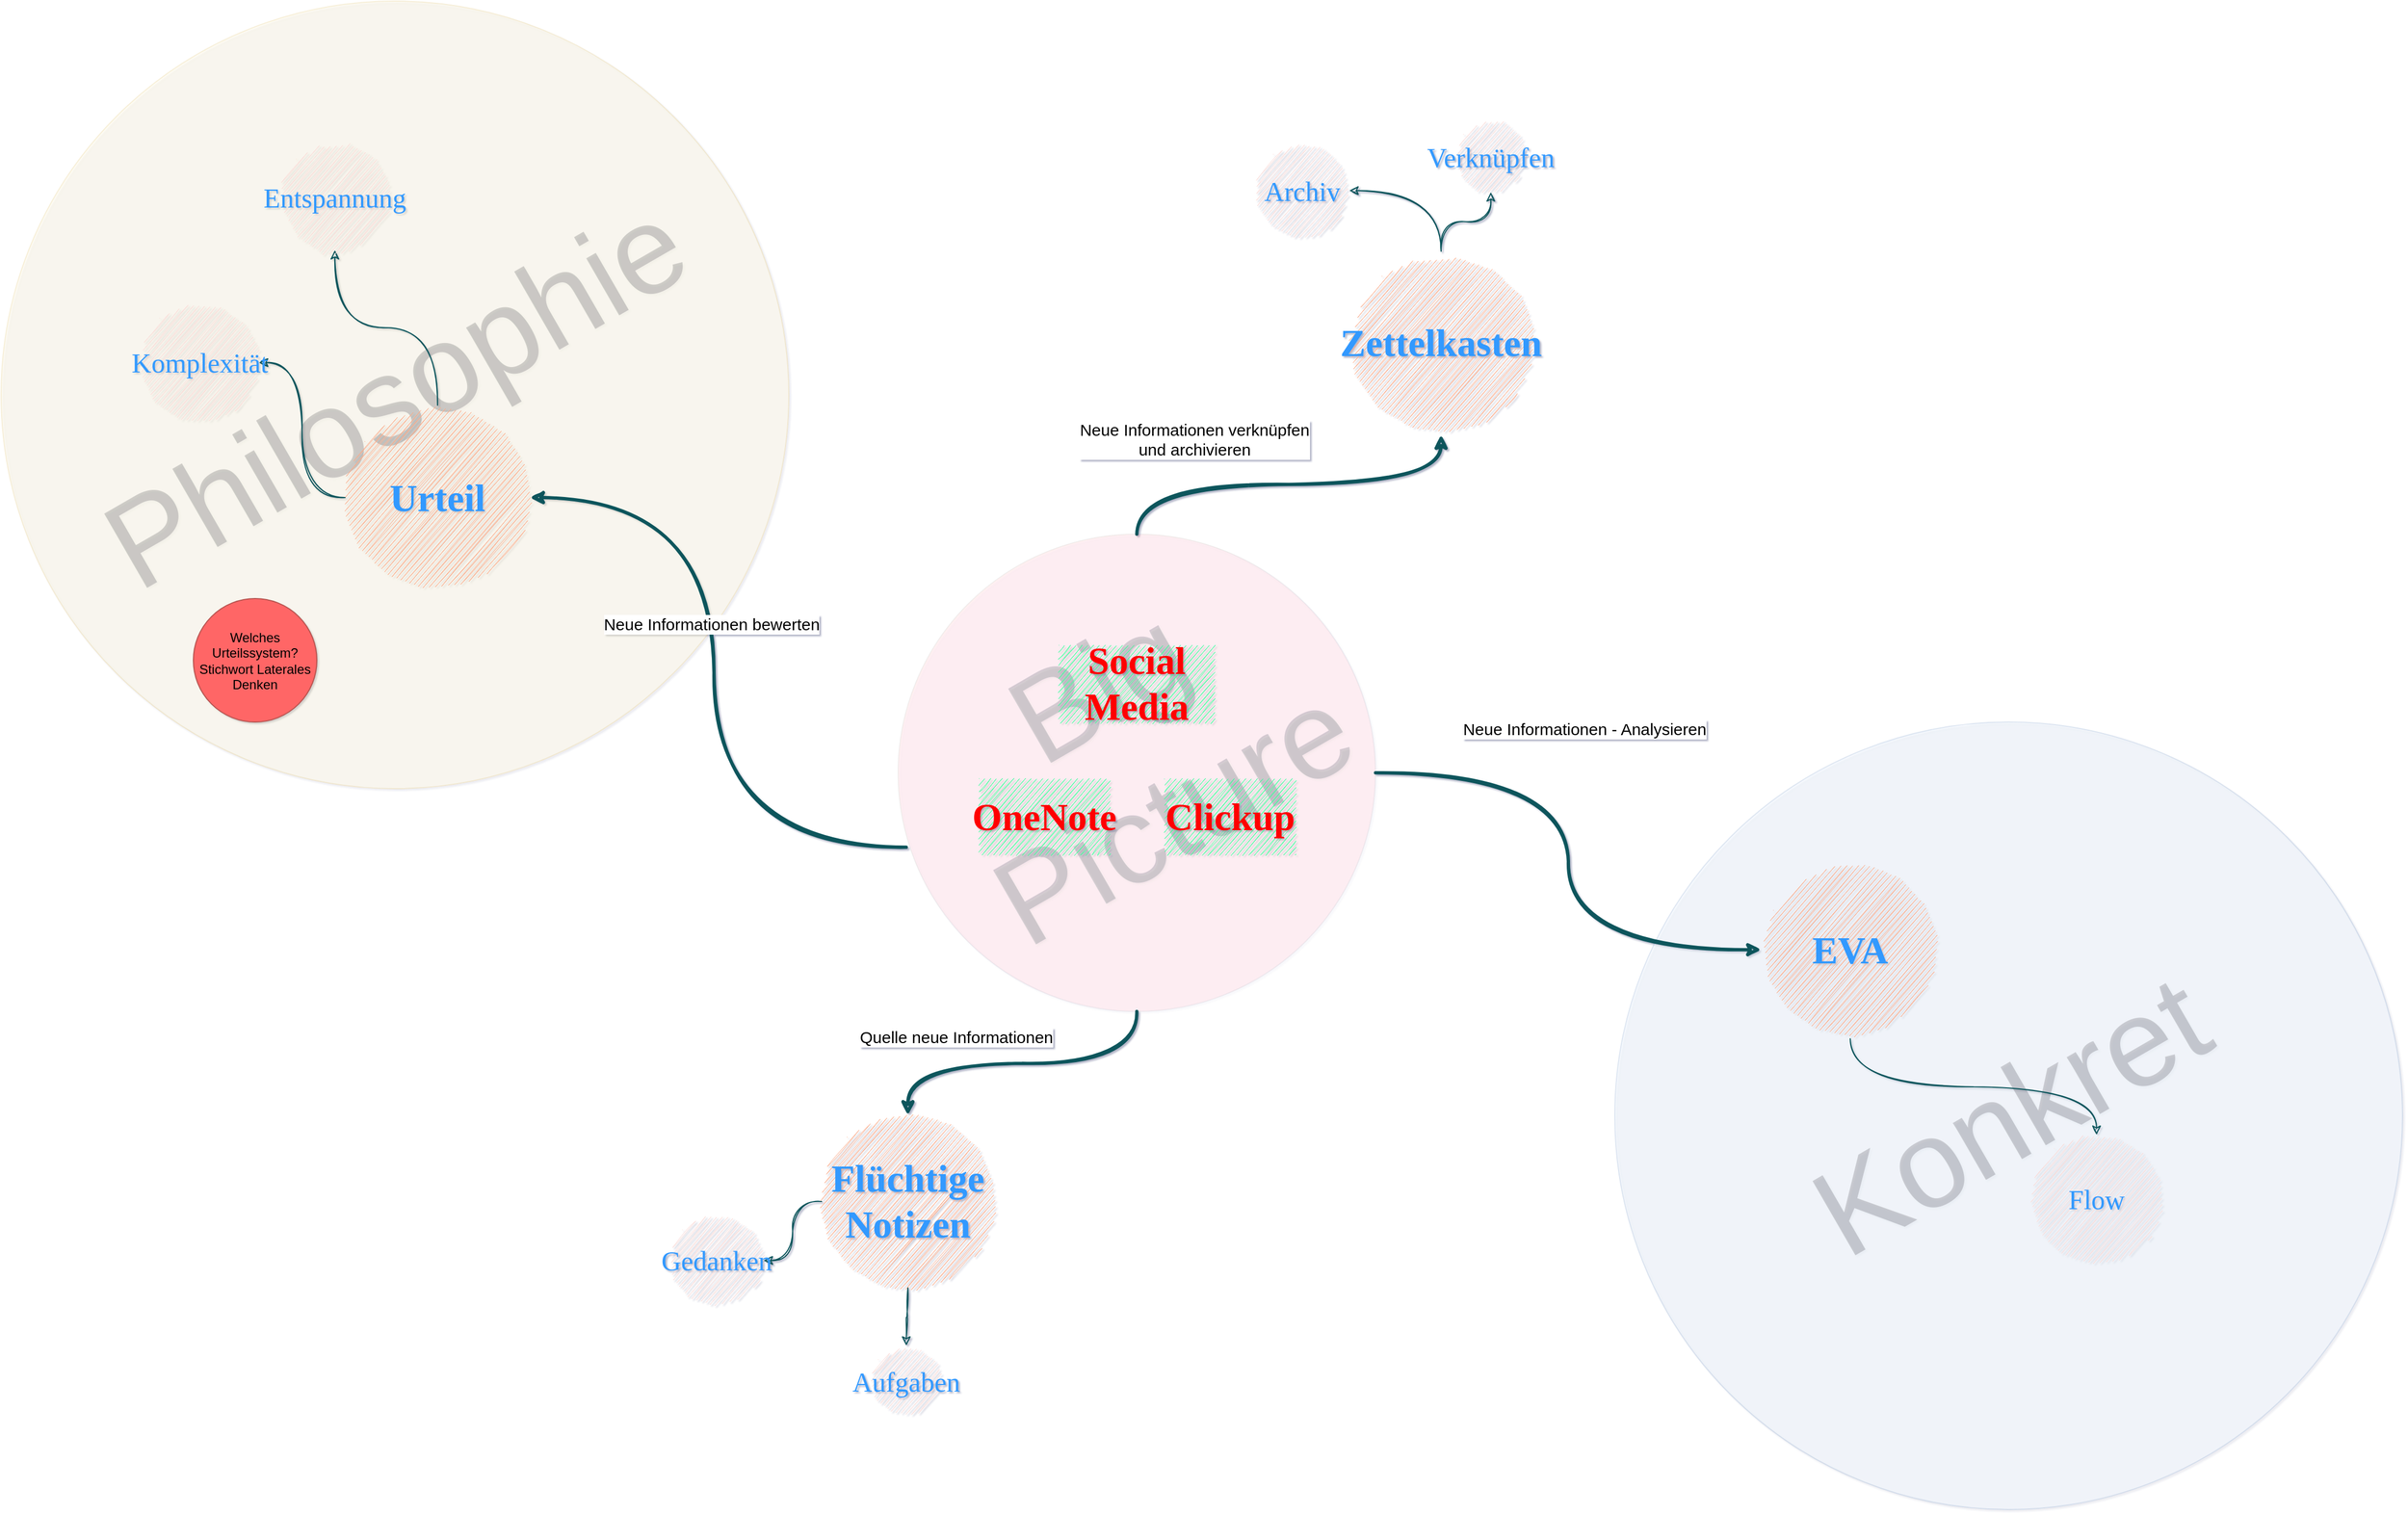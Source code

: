 <mxfile version="13.6.2" type="github">
  <diagram id="aqHeSlBcvXiXOjExBY4y" name="overview">
    <mxGraphModel dx="2833" dy="1919" grid="0" gridSize="10" guides="1" tooltips="1" connect="1" arrows="1" fold="1" page="1" pageScale="1" pageWidth="757" pageHeight="769" background="none" math="0" shadow="1" extFonts="Caveat^https://fonts.googleapis.com/css?family=Caveat">
      <root>
        <mxCell id="UKkLcuHF_fx8RomHYdhX-0" />
        <mxCell id="UKkLcuHF_fx8RomHYdhX-1" parent="UKkLcuHF_fx8RomHYdhX-0" />
        <mxCell id="ZXUi4KG1Wnq2fOnH_GjA-2" value="" style="ellipse;whiteSpace=wrap;html=1;aspect=fixed;fillColor=#fff2cc;strokeColor=#d6b656;opacity=20;" vertex="1" parent="UKkLcuHF_fx8RomHYdhX-1">
          <mxGeometry x="-565" y="-240" width="721" height="721" as="geometry" />
        </mxCell>
        <mxCell id="ZXUi4KG1Wnq2fOnH_GjA-5" value="Philosophie" style="text;html=1;strokeColor=none;fillColor=none;align=center;verticalAlign=middle;whiteSpace=wrap;rounded=0;rotation=-30;fontSize=114;textOpacity=15;" vertex="1" parent="UKkLcuHF_fx8RomHYdhX-1">
          <mxGeometry x="-422.5" y="50.07" width="436" height="140.87" as="geometry" />
        </mxCell>
        <mxCell id="ZXUi4KG1Wnq2fOnH_GjA-8" value="" style="ellipse;whiteSpace=wrap;html=1;aspect=fixed;fillColor=#dae8fc;strokeColor=#6c8ebf;opacity=20;" vertex="1" parent="UKkLcuHF_fx8RomHYdhX-1">
          <mxGeometry x="912" y="420" width="721" height="721" as="geometry" />
        </mxCell>
        <mxCell id="ZXUi4KG1Wnq2fOnH_GjA-9" value="Konkret" style="text;html=1;strokeColor=none;fillColor=none;align=center;verticalAlign=middle;whiteSpace=wrap;rounded=0;rotation=-30;fontSize=114;textOpacity=15;" vertex="1" parent="UKkLcuHF_fx8RomHYdhX-1">
          <mxGeometry x="968.0" y="681.53" width="612.63" height="197.94" as="geometry" />
        </mxCell>
        <mxCell id="qtNsXL5EpqLnmn73Hoa1-4" value="" style="ellipse;whiteSpace=wrap;html=1;aspect=fixed;fillColor=#FF0000;fontColor=#FF0000;opacity=5;" parent="UKkLcuHF_fx8RomHYdhX-1" vertex="1">
          <mxGeometry x="256" y="248" width="437" height="437" as="geometry" />
        </mxCell>
        <mxCell id="qtNsXL5EpqLnmn73Hoa1-5" value="Big Picture" style="text;html=1;strokeColor=none;fillColor=none;align=center;verticalAlign=middle;whiteSpace=wrap;rounded=0;rotation=-30;fontSize=114;textOpacity=15;" parent="UKkLcuHF_fx8RomHYdhX-1" vertex="1">
          <mxGeometry x="256.0" y="376" width="436" height="140.87" as="geometry" />
        </mxCell>
        <mxCell id="60kA3YNt6HDmf7yOFUqT-1" style="edgeStyle=orthogonalEdgeStyle;rounded=0;orthogonalLoop=1;jettySize=auto;html=1;entryX=0;entryY=0.5;entryDx=0;entryDy=0;curved=1;sketch=1;strokeColor=#09555B;fontColor=#1A1A1A;strokeWidth=3;exitX=1;exitY=0.5;exitDx=0;exitDy=0;" parent="UKkLcuHF_fx8RomHYdhX-1" source="qtNsXL5EpqLnmn73Hoa1-4" target="60kA3YNt6HDmf7yOFUqT-0" edge="1">
          <mxGeometry relative="1" as="geometry">
            <mxPoint x="875" y="620" as="sourcePoint" />
          </mxGeometry>
        </mxCell>
        <mxCell id="3aoXTor0AiqatjSYsbcj-0" value="Neue Informationen - Analysieren" style="edgeLabel;html=1;align=center;verticalAlign=middle;resizable=0;points=[];fontSize=15;" parent="60kA3YNt6HDmf7yOFUqT-1" vertex="1" connectable="0">
          <mxGeometry x="0.266" relative="1" as="geometry">
            <mxPoint x="14.4" y="-190" as="offset" />
          </mxGeometry>
        </mxCell>
        <mxCell id="pYGqHOcFP-4IHi820C4A-3" style="edgeStyle=orthogonalEdgeStyle;rounded=0;orthogonalLoop=1;jettySize=auto;html=1;curved=1;sketch=1;strokeColor=#09555B;fontColor=#1A1A1A;strokeWidth=3;exitX=0.5;exitY=1;exitDx=0;exitDy=0;" parent="UKkLcuHF_fx8RomHYdhX-1" source="qtNsXL5EpqLnmn73Hoa1-4" target="pYGqHOcFP-4IHi820C4A-2" edge="1">
          <mxGeometry relative="1" as="geometry">
            <mxPoint x="285" y="779" as="sourcePoint" />
          </mxGeometry>
        </mxCell>
        <mxCell id="3aoXTor0AiqatjSYsbcj-1" value="Quelle neue Informationen" style="edgeLabel;html=1;align=center;verticalAlign=middle;resizable=0;points=[];fontSize=15;labelBorderColor=none;" parent="pYGqHOcFP-4IHi820C4A-3" vertex="1" connectable="0">
          <mxGeometry x="0.086" y="3" relative="1" as="geometry">
            <mxPoint x="-47.5" y="-27.5" as="offset" />
          </mxGeometry>
        </mxCell>
        <mxCell id="pYGqHOcFP-4IHi820C4A-7" style="edgeStyle=orthogonalEdgeStyle;rounded=0;orthogonalLoop=1;jettySize=auto;html=1;entryX=0.5;entryY=1;entryDx=0;entryDy=0;curved=1;sketch=1;strokeColor=#09555B;fontColor=#1A1A1A;strokeWidth=3;exitX=0.5;exitY=0;exitDx=0;exitDy=0;" parent="UKkLcuHF_fx8RomHYdhX-1" source="qtNsXL5EpqLnmn73Hoa1-4" target="pYGqHOcFP-4IHi820C4A-5" edge="1">
          <mxGeometry relative="1" as="geometry">
            <mxPoint x="784" y="281" as="sourcePoint" />
          </mxGeometry>
        </mxCell>
        <mxCell id="3aoXTor0AiqatjSYsbcj-2" value="&lt;div&gt;Neue Informationen verknüpfen &lt;br&gt;&lt;/div&gt;&lt;div&gt;und archivieren&lt;/div&gt;" style="edgeLabel;html=1;align=center;verticalAlign=middle;resizable=0;points=[];fontSize=15;" parent="pYGqHOcFP-4IHi820C4A-7" vertex="1" connectable="0">
          <mxGeometry x="-0.291" y="30" relative="1" as="geometry">
            <mxPoint x="-33.2" y="-11.6" as="offset" />
          </mxGeometry>
        </mxCell>
        <mxCell id="pYGqHOcFP-4IHi820C4A-9" style="edgeStyle=orthogonalEdgeStyle;rounded=0;orthogonalLoop=1;jettySize=auto;html=1;curved=1;sketch=1;strokeColor=#09555B;fontColor=#1A1A1A;strokeWidth=3;exitX=0.017;exitY=0.656;exitDx=0;exitDy=0;exitPerimeter=0;" parent="UKkLcuHF_fx8RomHYdhX-1" source="qtNsXL5EpqLnmn73Hoa1-4" target="pYGqHOcFP-4IHi820C4A-8" edge="1">
          <mxGeometry relative="1" as="geometry">
            <mxPoint x="15.866" y="419.873" as="sourcePoint" />
          </mxGeometry>
        </mxCell>
        <mxCell id="3aoXTor0AiqatjSYsbcj-3" value="Neue Informationen bewerten" style="edgeLabel;html=1;align=center;verticalAlign=middle;resizable=0;points=[];fontSize=15;" parent="pYGqHOcFP-4IHi820C4A-9" vertex="1" connectable="0">
          <mxGeometry x="0.16" y="-5" relative="1" as="geometry">
            <mxPoint x="-7.6" y="4.37" as="offset" />
          </mxGeometry>
        </mxCell>
        <mxCell id="pYGqHOcFP-4IHi820C4A-14" style="edgeStyle=orthogonalEdgeStyle;rounded=0;orthogonalLoop=1;jettySize=auto;html=1;exitX=0.5;exitY=1;exitDx=0;exitDy=0;entryX=0.5;entryY=0;entryDx=0;entryDy=0;curved=1;sketch=1;strokeColor=#09555B;fontColor=#1A1A1A;" parent="UKkLcuHF_fx8RomHYdhX-1" source="60kA3YNt6HDmf7yOFUqT-0" target="pYGqHOcFP-4IHi820C4A-13" edge="1">
          <mxGeometry relative="1" as="geometry" />
        </mxCell>
        <UserObject label="EVA" link="#OWN - EVA" id="60kA3YNt6HDmf7yOFUqT-0">
          <mxCell style="ellipse;whiteSpace=wrap;html=1;aspect=fixed;strokeColor=none;sketch=1;fillColor=#FAA885;fontColor=#3399FF;fontFamily=Caveat;fontSize=35;fontStyle=1;" parent="UKkLcuHF_fx8RomHYdhX-1" vertex="1">
            <mxGeometry x="1046" y="547" width="163" height="163" as="geometry" />
          </mxCell>
        </UserObject>
        <mxCell id="pYGqHOcFP-4IHi820C4A-20" style="edgeStyle=orthogonalEdgeStyle;rounded=0;orthogonalLoop=1;jettySize=auto;html=1;exitX=0;exitY=0.5;exitDx=0;exitDy=0;curved=1;sketch=1;strokeColor=#09555B;fontColor=#1A1A1A;" parent="UKkLcuHF_fx8RomHYdhX-1" source="pYGqHOcFP-4IHi820C4A-2" target="pYGqHOcFP-4IHi820C4A-19" edge="1">
          <mxGeometry relative="1" as="geometry" />
        </mxCell>
        <mxCell id="pYGqHOcFP-4IHi820C4A-22" style="edgeStyle=orthogonalEdgeStyle;rounded=0;orthogonalLoop=1;jettySize=auto;html=1;exitX=0.5;exitY=1;exitDx=0;exitDy=0;entryX=0.5;entryY=0;entryDx=0;entryDy=0;curved=1;sketch=1;strokeColor=#09555B;fontColor=#1A1A1A;" parent="UKkLcuHF_fx8RomHYdhX-1" source="pYGqHOcFP-4IHi820C4A-2" target="pYGqHOcFP-4IHi820C4A-21" edge="1">
          <mxGeometry relative="1" as="geometry" />
        </mxCell>
        <UserObject label="Flüchtige Notizen" link="https://onedrive.live.com/view.aspx?resid=94EF7385247A3370%2110708&amp;id=documents&amp;wd=target%28Tagebuch%202020.one%7CCCE585B3-3558-4C89-B170-D9815D299365%2F17.08.%20-%2023.8.202%20KW34%7C9C600E51-1D3F-45B3-A42D-F007FA1F6F8D%2F%29" id="pYGqHOcFP-4IHi820C4A-2">
          <mxCell style="ellipse;whiteSpace=wrap;html=1;aspect=fixed;strokeColor=none;sketch=1;fillColor=#FAA885;fontColor=#3399FF;fontFamily=Caveat;fontSize=35;fontStyle=1;" parent="UKkLcuHF_fx8RomHYdhX-1" vertex="1">
            <mxGeometry x="186" y="780" width="158" height="158" as="geometry" />
          </mxCell>
        </UserObject>
        <UserObject label="&lt;font style=&quot;font-size: 35px;&quot;&gt;&lt;span style=&quot;font-size: 35px;&quot;&gt;&lt;font style=&quot;font-size: 35px;&quot; face=&quot;Caveat&quot;&gt;Zettelkasten&lt;/font&gt;&lt;/span&gt;&lt;/font&gt;" link="#Zettelkasten" id="pYGqHOcFP-4IHi820C4A-5">
          <mxCell style="ellipse;whiteSpace=wrap;html=1;aspect=fixed;strokeColor=none;sketch=1;fillColor=#FAA885;fontFamily=Caveat;FType=g;fontColor=#3399FF;fontSize=35;fontStyle=1" parent="UKkLcuHF_fx8RomHYdhX-1" vertex="1">
            <mxGeometry x="669" y="-11" width="168" height="168" as="geometry" />
          </mxCell>
        </UserObject>
        <mxCell id="pYGqHOcFP-4IHi820C4A-12" style="edgeStyle=orthogonalEdgeStyle;rounded=0;orthogonalLoop=1;jettySize=auto;html=1;exitX=0;exitY=0.5;exitDx=0;exitDy=0;entryX=1;entryY=0.5;entryDx=0;entryDy=0;curved=1;sketch=1;strokeColor=#09555B;fontColor=#1A1A1A;" parent="UKkLcuHF_fx8RomHYdhX-1" source="pYGqHOcFP-4IHi820C4A-8" target="pYGqHOcFP-4IHi820C4A-11" edge="1">
          <mxGeometry relative="1" as="geometry" />
        </mxCell>
        <mxCell id="pYGqHOcFP-4IHi820C4A-18" style="edgeStyle=orthogonalEdgeStyle;rounded=0;orthogonalLoop=1;jettySize=auto;html=1;exitX=0.5;exitY=0;exitDx=0;exitDy=0;curved=1;sketch=1;strokeColor=#09555B;fontColor=#1A1A1A;strokeWidth=1;" parent="UKkLcuHF_fx8RomHYdhX-1" source="pYGqHOcFP-4IHi820C4A-8" target="pYGqHOcFP-4IHi820C4A-17" edge="1">
          <mxGeometry relative="1" as="geometry" />
        </mxCell>
        <UserObject label="Urteil" link="#OWN - Urteil" id="pYGqHOcFP-4IHi820C4A-8">
          <mxCell style="ellipse;whiteSpace=wrap;html=1;aspect=fixed;strokeColor=none;sketch=1;fontColor=#3399FF;fontFamily=Caveat;fontSize=35;fontStyle=1;fillColor=#FAA885;" parent="UKkLcuHF_fx8RomHYdhX-1" vertex="1">
            <mxGeometry x="-250" y="130" width="169" height="169" as="geometry" />
          </mxCell>
        </UserObject>
        <UserObject label="Komplexität" id="pYGqHOcFP-4IHi820C4A-11">
          <mxCell style="ellipse;whiteSpace=wrap;html=1;aspect=fixed;strokeColor=none;sketch=1;fillColor=#FAD9D5;fontColor=#3399FF;fontFamily=Caveat;fontSize=25;" parent="UKkLcuHF_fx8RomHYdhX-1" vertex="1">
            <mxGeometry x="-437" y="37" width="108" height="108" as="geometry" />
          </mxCell>
        </UserObject>
        <UserObject label="Flow" id="pYGqHOcFP-4IHi820C4A-13">
          <mxCell style="ellipse;whiteSpace=wrap;html=1;aspect=fixed;strokeColor=none;sketch=1;fillColor=#FAD9D5;fontColor=#3399FF;fontFamily=Caveat;fontSize=25;" parent="UKkLcuHF_fx8RomHYdhX-1" vertex="1">
            <mxGeometry x="1294" y="798" width="117.9" height="117.9" as="geometry" />
          </mxCell>
        </UserObject>
        <UserObject label="Entspannung" link="#Entspannung" id="pYGqHOcFP-4IHi820C4A-17">
          <mxCell style="ellipse;whiteSpace=wrap;html=1;aspect=fixed;strokeColor=none;sketch=1;fillColor=#FAD9D5;fontColor=#3399FF;fontFamily=Caveat;fontSize=25;" parent="UKkLcuHF_fx8RomHYdhX-1" vertex="1">
            <mxGeometry x="-308" y="-109" width="97" height="97" as="geometry" />
          </mxCell>
        </UserObject>
        <UserObject label="Gedanken" link="#Gedanken" id="pYGqHOcFP-4IHi820C4A-19">
          <mxCell style="ellipse;whiteSpace=wrap;html=1;aspect=fixed;strokeColor=none;sketch=1;fillColor=#FAD9D5;fontColor=#3399FF;fontFamily=Caveat;fontSize=25;" parent="UKkLcuHF_fx8RomHYdhX-1" vertex="1">
            <mxGeometry x="47" y="870" width="86" height="86" as="geometry" />
          </mxCell>
        </UserObject>
        <UserObject label="Aufgaben" link="onenote:https://d.docs.live.net/94ef7385247a3370/Dokumente/Expressives%20Schreiben/Tagebuch%202020.one#17.08.%20-%2023.8.202%20KW34&amp;section-id={CCE585B3-3558-4C89-B170-D9815D299365}&amp;page-id={9C600E51-1D3F-45B3-A42D-F007FA1F6F8D}&amp;end" id="pYGqHOcFP-4IHi820C4A-21">
          <mxCell style="ellipse;whiteSpace=wrap;html=1;aspect=fixed;strokeColor=none;sketch=1;fillColor=#FAD9D5;fontColor=#3399FF;fontFamily=Caveat;fontSize=25;" parent="UKkLcuHF_fx8RomHYdhX-1" vertex="1">
            <mxGeometry x="231" y="991" width="65" height="65" as="geometry" />
          </mxCell>
        </UserObject>
        <mxCell id="b19R70p1bYqe21Evic-a-0" value="&lt;div&gt;Welches Urteilssystem?&lt;/div&gt;Stichwort Laterales Denken" style="ellipse;whiteSpace=wrap;html=1;aspect=fixed;strokeColor=#b85450;fillColor=#FF6666;" parent="UKkLcuHF_fx8RomHYdhX-1" vertex="1">
          <mxGeometry x="-389" y="307" width="113" height="113" as="geometry" />
        </mxCell>
        <mxCell id="Ee-wYH051x2mVqw7Su4b-0" style="edgeStyle=orthogonalEdgeStyle;rounded=0;orthogonalLoop=1;jettySize=auto;html=1;exitX=0.5;exitY=0;exitDx=0;exitDy=0;entryX=1;entryY=0.5;entryDx=0;entryDy=0;curved=1;sketch=1;strokeColor=#09555B;fontColor=#1A1A1A;" parent="UKkLcuHF_fx8RomHYdhX-1" source="pYGqHOcFP-4IHi820C4A-5" target="Ee-wYH051x2mVqw7Su4b-1" edge="1">
          <mxGeometry relative="1" as="geometry">
            <mxPoint x="630" y="16.5" as="sourcePoint" />
          </mxGeometry>
        </mxCell>
        <UserObject label="Archiv" id="Ee-wYH051x2mVqw7Su4b-1">
          <mxCell style="ellipse;whiteSpace=wrap;html=1;aspect=fixed;strokeColor=none;sketch=1;fillColor=#FAD9D5;fontColor=#3399FF;fontFamily=Caveat;fontSize=25;" parent="UKkLcuHF_fx8RomHYdhX-1" vertex="1">
            <mxGeometry x="583" y="-109.5" width="86" height="86" as="geometry" />
          </mxCell>
        </UserObject>
        <mxCell id="Ee-wYH051x2mVqw7Su4b-2" style="edgeStyle=orthogonalEdgeStyle;rounded=0;orthogonalLoop=1;jettySize=auto;html=1;exitX=0.5;exitY=0;exitDx=0;exitDy=0;entryX=0.5;entryY=1;entryDx=0;entryDy=0;curved=1;sketch=1;strokeColor=#09555B;fontColor=#1A1A1A;" parent="UKkLcuHF_fx8RomHYdhX-1" source="pYGqHOcFP-4IHi820C4A-5" target="Ee-wYH051x2mVqw7Su4b-3" edge="1">
          <mxGeometry relative="1" as="geometry">
            <mxPoint x="722" y="-3" as="sourcePoint" />
          </mxGeometry>
        </mxCell>
        <UserObject label="Verknüpfen" id="Ee-wYH051x2mVqw7Su4b-3">
          <mxCell style="ellipse;whiteSpace=wrap;html=1;aspect=fixed;strokeColor=none;sketch=1;fillColor=#FAD9D5;fontColor=#3399FF;fontFamily=Caveat;fontSize=25;" parent="UKkLcuHF_fx8RomHYdhX-1" vertex="1">
            <mxGeometry x="766" y="-130" width="65" height="65" as="geometry" />
          </mxCell>
        </UserObject>
        <mxCell id="qtNsXL5EpqLnmn73Hoa1-0" value="Social Media" style="whiteSpace=wrap;html=1;fontFamily=Caveat;fontSize=35;fontStyle=1;strokeColor=none;sketch=1;fontColor=#FF0000;fillColor=#33FF99;" parent="UKkLcuHF_fx8RomHYdhX-1" vertex="1">
          <mxGeometry x="403" y="350" width="143" height="70" as="geometry" />
        </mxCell>
        <mxCell id="qtNsXL5EpqLnmn73Hoa1-1" value="OneNote" style="whiteSpace=wrap;html=1;fontFamily=Caveat;fontSize=35;fontStyle=1;strokeColor=none;sketch=1;fontColor=#FF0000;fillColor=#33FF99;imageWidth=25;" parent="UKkLcuHF_fx8RomHYdhX-1" vertex="1">
          <mxGeometry x="330" y="472" width="120" height="70" as="geometry" />
        </mxCell>
        <mxCell id="qtNsXL5EpqLnmn73Hoa1-2" value="Clickup" style="whiteSpace=wrap;html=1;fontFamily=Caveat;fontSize=35;fontStyle=1;strokeColor=none;sketch=1;fontColor=#FF0000;fillColor=#33FF99;imageWidth=25;" parent="UKkLcuHF_fx8RomHYdhX-1" vertex="1">
          <mxGeometry x="500" y="472" width="120" height="70" as="geometry" />
        </mxCell>
      </root>
    </mxGraphModel>
  </diagram>
</mxfile>

